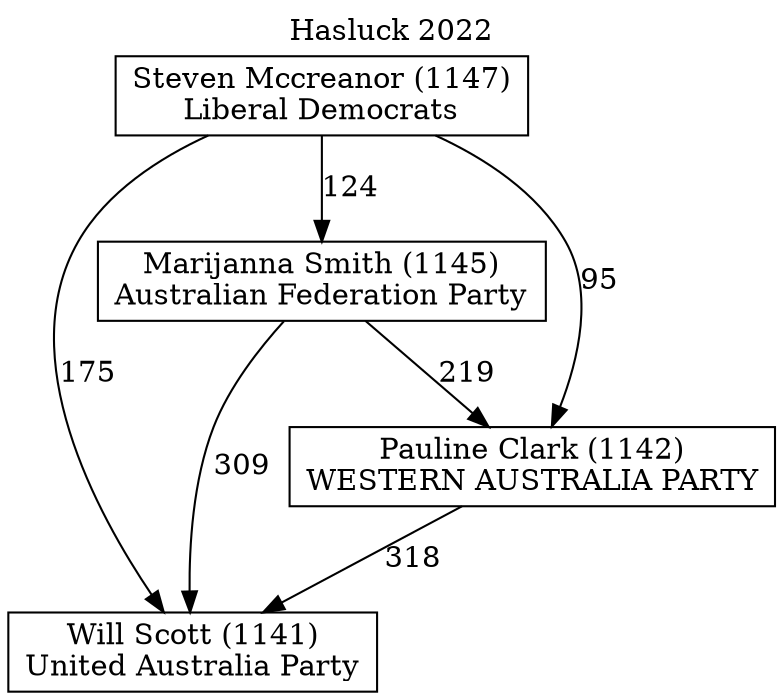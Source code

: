 // House preference flow
digraph "Will Scott (1141)_Hasluck_2022" {
	graph [label="Hasluck 2022" labelloc=t mclimit=10]
	node [shape=box]
	"Steven Mccreanor (1147)" [label="Steven Mccreanor (1147)
Liberal Democrats"]
	"Will Scott (1141)" [label="Will Scott (1141)
United Australia Party"]
	"Marijanna Smith (1145)" [label="Marijanna Smith (1145)
Australian Federation Party"]
	"Pauline Clark (1142)" [label="Pauline Clark (1142)
WESTERN AUSTRALIA PARTY"]
	"Pauline Clark (1142)" -> "Will Scott (1141)" [label=318]
	"Marijanna Smith (1145)" -> "Pauline Clark (1142)" [label=219]
	"Steven Mccreanor (1147)" -> "Pauline Clark (1142)" [label=95]
	"Steven Mccreanor (1147)" -> "Will Scott (1141)" [label=175]
	"Steven Mccreanor (1147)" -> "Marijanna Smith (1145)" [label=124]
	"Marijanna Smith (1145)" -> "Will Scott (1141)" [label=309]
}
